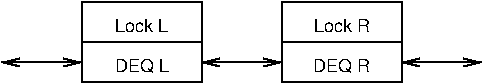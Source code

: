 #FIG 3.2  Produced by xfig version 3.2.5
Landscape
Center
Inches
A4      
100.00
Single
-2
1200 2
6 600 0 1500 630
2 2 0 1 0 7 50 -1 -1 0.000 0 0 -1 0 0 5
	 600 0 1500 0 1500 300 600 300 600 0
2 2 0 1 0 7 50 -1 -1 0.000 0 0 -1 0 0 5
	 600 300 1500 300 1500 600 600 600 600 300
4 1 0 50 -1 16 9 0.0000 4 120 465 1050 225 Lock L\001
4 1 0 50 -1 16 9 0.0000 4 135 480 1050 525 DEQ L\001
-6
6 2100 0 3000 600
2 2 0 1 0 7 50 -1 -1 0.000 0 0 -1 0 0 5
	 2100 0 3000 0 3000 300 2100 300 2100 0
2 2 0 1 0 7 50 -1 -1 0.000 0 0 -1 0 0 5
	 2100 300 3000 300 3000 600 2100 600 2100 300
4 1 0 50 -1 16 9 0.0000 4 120 480 2550 225 Lock R\001
4 1 0 50 -1 16 9 0.0000 4 135 495 2550 525 DEQ R\001
-6
2 1 0 1 0 7 50 -1 -1 0.000 0 0 -1 1 1 2
	0 0 1.00 60.00 120.00
	0 0 1.00 60.00 120.00
	 0 450 600 450
2 1 0 1 0 7 50 -1 -1 0.000 0 0 -1 1 1 2
	0 0 1.00 60.00 120.00
	0 0 1.00 60.00 120.00
	 1500 450 2100 450
2 1 0 1 0 7 50 -1 -1 0.000 0 0 -1 1 1 2
	0 0 1.00 60.00 120.00
	0 0 1.00 60.00 120.00
	 3000 450 3600 450
